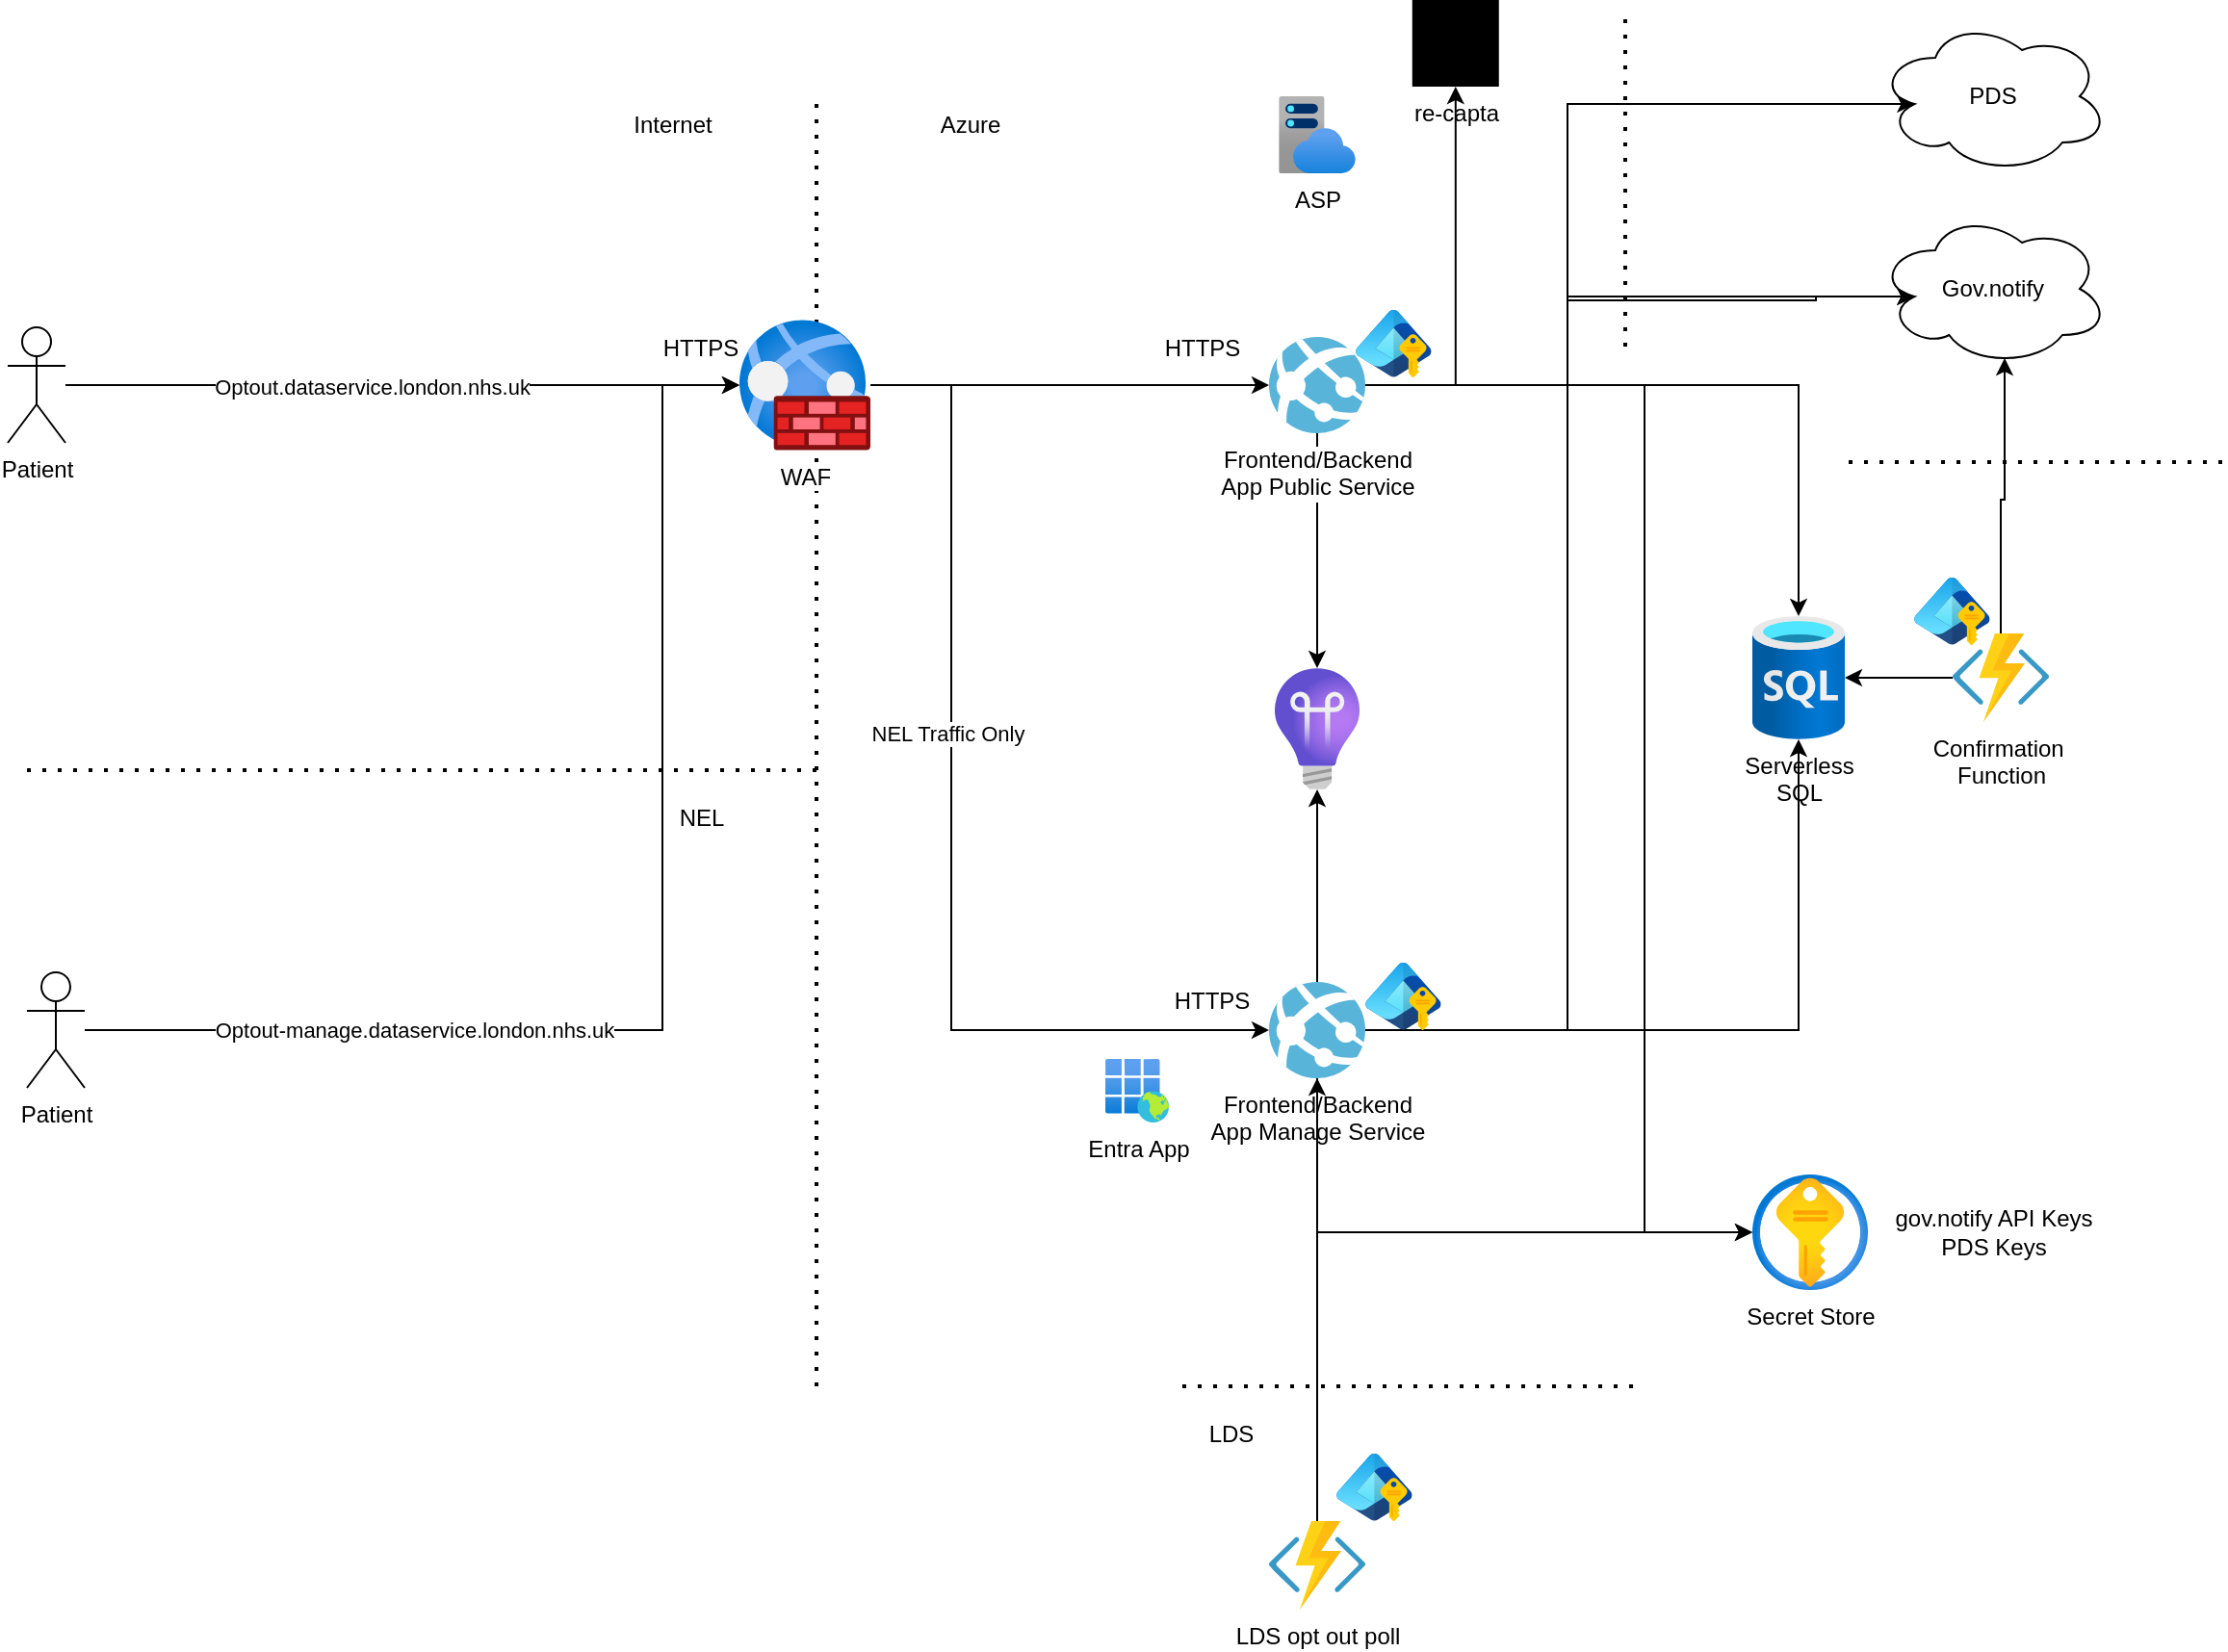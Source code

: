 <mxfile version="27.2.0">
  <diagram name="Page-1" id="cQh8XC-8AN_hPtIEwjMb">
    <mxGraphModel dx="1264" dy="1367" grid="1" gridSize="10" guides="1" tooltips="1" connect="1" arrows="1" fold="1" page="1" pageScale="1" pageWidth="850" pageHeight="1100" math="0" shadow="0">
      <root>
        <mxCell id="0" />
        <mxCell id="1" parent="0" />
        <mxCell id="kHEFJbHKmHTi1QgoeD7e-12" value="" style="endArrow=none;dashed=1;html=1;dashPattern=1 3;strokeWidth=2;rounded=0;" edge="1" parent="1">
          <mxGeometry width="50" height="50" relative="1" as="geometry">
            <mxPoint x="450" y="750" as="sourcePoint" />
            <mxPoint x="450" y="80" as="targetPoint" />
          </mxGeometry>
        </mxCell>
        <mxCell id="kHEFJbHKmHTi1QgoeD7e-44" style="edgeStyle=orthogonalEdgeStyle;rounded=0;orthogonalLoop=1;jettySize=auto;html=1;" edge="1" parent="1" source="kHEFJbHKmHTi1QgoeD7e-2" target="kHEFJbHKmHTi1QgoeD7e-15">
          <mxGeometry relative="1" as="geometry" />
        </mxCell>
        <mxCell id="kHEFJbHKmHTi1QgoeD7e-2" value="Confirmation&amp;nbsp;&lt;div&gt;Function&lt;/div&gt;" style="image;sketch=0;aspect=fixed;html=1;points=[];align=center;fontSize=12;image=img/lib/mscae/Functions.svg;" vertex="1" parent="1">
          <mxGeometry x="1040" y="359" width="50" height="46" as="geometry" />
        </mxCell>
        <mxCell id="kHEFJbHKmHTi1QgoeD7e-16" style="edgeStyle=orthogonalEdgeStyle;rounded=0;orthogonalLoop=1;jettySize=auto;html=1;" edge="1" parent="1" source="kHEFJbHKmHTi1QgoeD7e-3" target="kHEFJbHKmHTi1QgoeD7e-15">
          <mxGeometry relative="1" as="geometry" />
        </mxCell>
        <mxCell id="kHEFJbHKmHTi1QgoeD7e-35" style="edgeStyle=orthogonalEdgeStyle;rounded=0;orthogonalLoop=1;jettySize=auto;html=1;entryX=0.16;entryY=0.55;entryDx=0;entryDy=0;entryPerimeter=0;" edge="1" parent="1" source="kHEFJbHKmHTi1QgoeD7e-3" target="kHEFJbHKmHTi1QgoeD7e-32">
          <mxGeometry relative="1" as="geometry">
            <Array as="points">
              <mxPoint x="840" y="230" />
              <mxPoint x="840" y="186" />
              <mxPoint x="969" y="186" />
            </Array>
          </mxGeometry>
        </mxCell>
        <mxCell id="kHEFJbHKmHTi1QgoeD7e-43" style="edgeStyle=orthogonalEdgeStyle;rounded=0;orthogonalLoop=1;jettySize=auto;html=1;" edge="1" parent="1" source="kHEFJbHKmHTi1QgoeD7e-3" target="kHEFJbHKmHTi1QgoeD7e-41">
          <mxGeometry relative="1" as="geometry" />
        </mxCell>
        <mxCell id="kHEFJbHKmHTi1QgoeD7e-56" style="edgeStyle=orthogonalEdgeStyle;rounded=0;orthogonalLoop=1;jettySize=auto;html=1;" edge="1" parent="1" source="kHEFJbHKmHTi1QgoeD7e-3" target="kHEFJbHKmHTi1QgoeD7e-55">
          <mxGeometry relative="1" as="geometry" />
        </mxCell>
        <mxCell id="kHEFJbHKmHTi1QgoeD7e-57" style="edgeStyle=orthogonalEdgeStyle;rounded=0;orthogonalLoop=1;jettySize=auto;html=1;" edge="1" parent="1" source="kHEFJbHKmHTi1QgoeD7e-3" target="kHEFJbHKmHTi1QgoeD7e-29">
          <mxGeometry relative="1" as="geometry">
            <Array as="points">
              <mxPoint x="880" y="230" />
              <mxPoint x="880" y="670" />
            </Array>
          </mxGeometry>
        </mxCell>
        <mxCell id="kHEFJbHKmHTi1QgoeD7e-3" value="Frontend/Backend&lt;div&gt;App Public Service&lt;/div&gt;" style="image;sketch=0;aspect=fixed;html=1;points=[];align=center;fontSize=12;image=img/lib/mscae/App_Services.svg;" vertex="1" parent="1">
          <mxGeometry x="685" y="205" width="50" height="50" as="geometry" />
        </mxCell>
        <mxCell id="kHEFJbHKmHTi1QgoeD7e-4" value="ASP" style="image;aspect=fixed;html=1;points=[];align=center;fontSize=12;image=img/lib/azure2/app_services/App_Service_Plans.svg;" vertex="1" parent="1">
          <mxGeometry x="690" y="80" width="40" height="40" as="geometry" />
        </mxCell>
        <mxCell id="kHEFJbHKmHTi1QgoeD7e-10" style="edgeStyle=orthogonalEdgeStyle;rounded=0;orthogonalLoop=1;jettySize=auto;html=1;" edge="1" parent="1" source="kHEFJbHKmHTi1QgoeD7e-5" target="kHEFJbHKmHTi1QgoeD7e-3">
          <mxGeometry relative="1" as="geometry" />
        </mxCell>
        <mxCell id="kHEFJbHKmHTi1QgoeD7e-25" style="edgeStyle=orthogonalEdgeStyle;rounded=0;orthogonalLoop=1;jettySize=auto;html=1;" edge="1" parent="1" source="kHEFJbHKmHTi1QgoeD7e-5" target="kHEFJbHKmHTi1QgoeD7e-17">
          <mxGeometry relative="1" as="geometry">
            <Array as="points">
              <mxPoint x="520" y="230" />
              <mxPoint x="520" y="565" />
            </Array>
          </mxGeometry>
        </mxCell>
        <mxCell id="kHEFJbHKmHTi1QgoeD7e-27" value="NEL Traffic Only" style="edgeLabel;html=1;align=center;verticalAlign=middle;resizable=0;points=[];" vertex="1" connectable="0" parent="kHEFJbHKmHTi1QgoeD7e-25">
          <mxGeometry x="-0.179" y="-2" relative="1" as="geometry">
            <mxPoint as="offset" />
          </mxGeometry>
        </mxCell>
        <mxCell id="kHEFJbHKmHTi1QgoeD7e-5" value="WAF" style="image;aspect=fixed;html=1;points=[];align=center;fontSize=12;image=img/lib/azure2/networking/Web_Application_Firewall_Policies_WAF.svg;" vertex="1" parent="1">
          <mxGeometry x="410" y="196" width="68" height="68" as="geometry" />
        </mxCell>
        <mxCell id="kHEFJbHKmHTi1QgoeD7e-7" style="edgeStyle=orthogonalEdgeStyle;rounded=0;orthogonalLoop=1;jettySize=auto;html=1;" edge="1" parent="1" source="kHEFJbHKmHTi1QgoeD7e-6" target="kHEFJbHKmHTi1QgoeD7e-5">
          <mxGeometry relative="1" as="geometry" />
        </mxCell>
        <mxCell id="kHEFJbHKmHTi1QgoeD7e-8" value="Optout.dataservice.london.nhs.uk" style="edgeLabel;html=1;align=center;verticalAlign=middle;resizable=0;points=[];" vertex="1" connectable="0" parent="kHEFJbHKmHTi1QgoeD7e-7">
          <mxGeometry x="-0.095" y="-1" relative="1" as="geometry">
            <mxPoint as="offset" />
          </mxGeometry>
        </mxCell>
        <mxCell id="kHEFJbHKmHTi1QgoeD7e-6" value="Patient" style="shape=umlActor;verticalLabelPosition=bottom;verticalAlign=top;html=1;outlineConnect=0;" vertex="1" parent="1">
          <mxGeometry x="30" y="200" width="30" height="60" as="geometry" />
        </mxCell>
        <mxCell id="kHEFJbHKmHTi1QgoeD7e-9" value="HTTPS" style="text;html=1;align=center;verticalAlign=middle;whiteSpace=wrap;rounded=0;" vertex="1" parent="1">
          <mxGeometry x="360" y="196" width="60" height="30" as="geometry" />
        </mxCell>
        <mxCell id="kHEFJbHKmHTi1QgoeD7e-11" value="Azure" style="text;html=1;align=center;verticalAlign=middle;whiteSpace=wrap;rounded=0;" vertex="1" parent="1">
          <mxGeometry x="500" y="80" width="60" height="30" as="geometry" />
        </mxCell>
        <mxCell id="kHEFJbHKmHTi1QgoeD7e-13" value="Internet" style="text;html=1;align=center;verticalAlign=middle;resizable=0;points=[];autosize=1;strokeColor=none;fillColor=none;" vertex="1" parent="1">
          <mxGeometry x="345" y="80" width="60" height="30" as="geometry" />
        </mxCell>
        <mxCell id="kHEFJbHKmHTi1QgoeD7e-14" value="HTTPS" style="text;html=1;align=center;verticalAlign=middle;resizable=0;points=[];autosize=1;strokeColor=none;fillColor=none;" vertex="1" parent="1">
          <mxGeometry x="620" y="196" width="60" height="30" as="geometry" />
        </mxCell>
        <mxCell id="kHEFJbHKmHTi1QgoeD7e-15" value="Serverless&lt;div&gt;SQL&lt;/div&gt;" style="image;aspect=fixed;html=1;points=[];align=center;fontSize=12;image=img/lib/azure2/databases/SQL_Database.svg;" vertex="1" parent="1">
          <mxGeometry x="936" y="350" width="48" height="64" as="geometry" />
        </mxCell>
        <mxCell id="kHEFJbHKmHTi1QgoeD7e-28" style="edgeStyle=orthogonalEdgeStyle;rounded=0;orthogonalLoop=1;jettySize=auto;html=1;" edge="1" parent="1" source="kHEFJbHKmHTi1QgoeD7e-17" target="kHEFJbHKmHTi1QgoeD7e-15">
          <mxGeometry relative="1" as="geometry">
            <Array as="points">
              <mxPoint x="900" y="565" />
              <mxPoint x="900" y="565" />
            </Array>
          </mxGeometry>
        </mxCell>
        <mxCell id="kHEFJbHKmHTi1QgoeD7e-42" style="edgeStyle=orthogonalEdgeStyle;rounded=0;orthogonalLoop=1;jettySize=auto;html=1;" edge="1" parent="1" source="kHEFJbHKmHTi1QgoeD7e-17" target="kHEFJbHKmHTi1QgoeD7e-41">
          <mxGeometry relative="1" as="geometry" />
        </mxCell>
        <mxCell id="kHEFJbHKmHTi1QgoeD7e-58" style="edgeStyle=orthogonalEdgeStyle;rounded=0;orthogonalLoop=1;jettySize=auto;html=1;" edge="1" parent="1" source="kHEFJbHKmHTi1QgoeD7e-17" target="kHEFJbHKmHTi1QgoeD7e-29">
          <mxGeometry relative="1" as="geometry">
            <Array as="points">
              <mxPoint x="710" y="670" />
            </Array>
          </mxGeometry>
        </mxCell>
        <mxCell id="kHEFJbHKmHTi1QgoeD7e-17" value="Frontend/Backend&lt;div&gt;App Manage Service&lt;/div&gt;" style="image;sketch=0;aspect=fixed;html=1;points=[];align=center;fontSize=12;image=img/lib/mscae/App_Services.svg;" vertex="1" parent="1">
          <mxGeometry x="685" y="540" width="50" height="50" as="geometry" />
        </mxCell>
        <mxCell id="kHEFJbHKmHTi1QgoeD7e-19" value="" style="endArrow=none;dashed=1;html=1;dashPattern=1 3;strokeWidth=2;rounded=0;" edge="1" parent="1">
          <mxGeometry width="50" height="50" relative="1" as="geometry">
            <mxPoint x="40" y="430" as="sourcePoint" />
            <mxPoint x="450" y="430" as="targetPoint" />
          </mxGeometry>
        </mxCell>
        <mxCell id="kHEFJbHKmHTi1QgoeD7e-21" style="edgeStyle=orthogonalEdgeStyle;rounded=0;orthogonalLoop=1;jettySize=auto;html=1;" edge="1" parent="1" source="kHEFJbHKmHTi1QgoeD7e-20" target="kHEFJbHKmHTi1QgoeD7e-5">
          <mxGeometry relative="1" as="geometry">
            <Array as="points">
              <mxPoint x="370" y="565" />
              <mxPoint x="370" y="230" />
            </Array>
          </mxGeometry>
        </mxCell>
        <mxCell id="kHEFJbHKmHTi1QgoeD7e-22" value="Optout-manage.dataservice.london.nhs.uk" style="edgeLabel;html=1;align=center;verticalAlign=middle;resizable=0;points=[];" vertex="1" connectable="0" parent="kHEFJbHKmHTi1QgoeD7e-21">
          <mxGeometry x="-0.172" y="4" relative="1" as="geometry">
            <mxPoint x="-109" y="4" as="offset" />
          </mxGeometry>
        </mxCell>
        <mxCell id="kHEFJbHKmHTi1QgoeD7e-20" value="Patient" style="shape=umlActor;verticalLabelPosition=bottom;verticalAlign=top;html=1;outlineConnect=0;" vertex="1" parent="1">
          <mxGeometry x="40" y="535" width="30" height="60" as="geometry" />
        </mxCell>
        <mxCell id="kHEFJbHKmHTi1QgoeD7e-23" value="NEL" style="text;html=1;align=center;verticalAlign=middle;resizable=0;points=[];autosize=1;strokeColor=none;fillColor=none;" vertex="1" parent="1">
          <mxGeometry x="365" y="440" width="50" height="30" as="geometry" />
        </mxCell>
        <mxCell id="kHEFJbHKmHTi1QgoeD7e-26" value="HTTPS" style="text;html=1;align=center;verticalAlign=middle;resizable=0;points=[];autosize=1;strokeColor=none;fillColor=none;" vertex="1" parent="1">
          <mxGeometry x="625" y="535" width="60" height="30" as="geometry" />
        </mxCell>
        <mxCell id="kHEFJbHKmHTi1QgoeD7e-29" value="Secret Store" style="image;aspect=fixed;html=1;points=[];align=center;fontSize=12;image=img/lib/azure2/security/Key_Vaults.svg;" vertex="1" parent="1">
          <mxGeometry x="936" y="640" width="60" height="60" as="geometry" />
        </mxCell>
        <mxCell id="kHEFJbHKmHTi1QgoeD7e-30" value="" style="endArrow=none;dashed=1;html=1;dashPattern=1 3;strokeWidth=2;rounded=0;" edge="1" parent="1">
          <mxGeometry width="50" height="50" relative="1" as="geometry">
            <mxPoint x="870" y="210" as="sourcePoint" />
            <mxPoint x="870" y="40" as="targetPoint" />
          </mxGeometry>
        </mxCell>
        <mxCell id="kHEFJbHKmHTi1QgoeD7e-31" value="PDS" style="ellipse;shape=cloud;whiteSpace=wrap;html=1;" vertex="1" parent="1">
          <mxGeometry x="1001" y="40" width="120" height="80" as="geometry" />
        </mxCell>
        <mxCell id="kHEFJbHKmHTi1QgoeD7e-32" value="Gov.notify" style="ellipse;shape=cloud;whiteSpace=wrap;html=1;" vertex="1" parent="1">
          <mxGeometry x="1001" y="140" width="120" height="80" as="geometry" />
        </mxCell>
        <mxCell id="kHEFJbHKmHTi1QgoeD7e-34" style="edgeStyle=orthogonalEdgeStyle;rounded=0;orthogonalLoop=1;jettySize=auto;html=1;entryX=0.16;entryY=0.55;entryDx=0;entryDy=0;entryPerimeter=0;" edge="1" parent="1" source="kHEFJbHKmHTi1QgoeD7e-3" target="kHEFJbHKmHTi1QgoeD7e-31">
          <mxGeometry relative="1" as="geometry">
            <Array as="points">
              <mxPoint x="840" y="230" />
              <mxPoint x="840" y="84" />
            </Array>
          </mxGeometry>
        </mxCell>
        <mxCell id="kHEFJbHKmHTi1QgoeD7e-37" style="edgeStyle=orthogonalEdgeStyle;rounded=0;orthogonalLoop=1;jettySize=auto;html=1;entryX=0.16;entryY=0.55;entryDx=0;entryDy=0;entryPerimeter=0;" edge="1" parent="1" source="kHEFJbHKmHTi1QgoeD7e-17" target="kHEFJbHKmHTi1QgoeD7e-32">
          <mxGeometry relative="1" as="geometry">
            <Array as="points">
              <mxPoint x="840" y="565" />
              <mxPoint x="840" y="184" />
            </Array>
          </mxGeometry>
        </mxCell>
        <mxCell id="kHEFJbHKmHTi1QgoeD7e-38" value="gov.notify API Keys&lt;div&gt;PDS Keys&lt;/div&gt;" style="text;html=1;align=center;verticalAlign=middle;resizable=0;points=[];autosize=1;strokeColor=none;fillColor=none;" vertex="1" parent="1">
          <mxGeometry x="996" y="650" width="130" height="40" as="geometry" />
        </mxCell>
        <mxCell id="kHEFJbHKmHTi1QgoeD7e-39" value="" style="image;aspect=fixed;html=1;points=[];align=center;fontSize=12;image=img/lib/azure2/identity/Entra_Managed_Identities.svg;" vertex="1" parent="1">
          <mxGeometry x="735" y="530" width="39.38" height="35" as="geometry" />
        </mxCell>
        <mxCell id="kHEFJbHKmHTi1QgoeD7e-40" value="" style="image;aspect=fixed;html=1;points=[];align=center;fontSize=12;image=img/lib/azure2/identity/Entra_Managed_Identities.svg;" vertex="1" parent="1">
          <mxGeometry x="730" y="191" width="39.38" height="35" as="geometry" />
        </mxCell>
        <mxCell id="kHEFJbHKmHTi1QgoeD7e-41" value="" style="image;aspect=fixed;html=1;points=[];align=center;fontSize=12;image=img/lib/azure2/management_governance/Application_Insights.svg;" vertex="1" parent="1">
          <mxGeometry x="688" y="377" width="44" height="63" as="geometry" />
        </mxCell>
        <mxCell id="kHEFJbHKmHTi1QgoeD7e-45" value="" style="image;aspect=fixed;html=1;points=[];align=center;fontSize=12;image=img/lib/azure2/identity/Entra_Managed_Identities.svg;" vertex="1" parent="1">
          <mxGeometry x="1020" y="330" width="39.38" height="35" as="geometry" />
        </mxCell>
        <mxCell id="kHEFJbHKmHTi1QgoeD7e-46" style="edgeStyle=orthogonalEdgeStyle;rounded=0;orthogonalLoop=1;jettySize=auto;html=1;entryX=0.55;entryY=0.95;entryDx=0;entryDy=0;entryPerimeter=0;" edge="1" parent="1" source="kHEFJbHKmHTi1QgoeD7e-2" target="kHEFJbHKmHTi1QgoeD7e-32">
          <mxGeometry relative="1" as="geometry" />
        </mxCell>
        <mxCell id="kHEFJbHKmHTi1QgoeD7e-47" value="" style="endArrow=none;dashed=1;html=1;dashPattern=1 3;strokeWidth=2;rounded=0;" edge="1" parent="1">
          <mxGeometry width="50" height="50" relative="1" as="geometry">
            <mxPoint x="640" y="750" as="sourcePoint" />
            <mxPoint x="880" y="750" as="targetPoint" />
          </mxGeometry>
        </mxCell>
        <mxCell id="kHEFJbHKmHTi1QgoeD7e-50" style="edgeStyle=orthogonalEdgeStyle;rounded=0;orthogonalLoop=1;jettySize=auto;html=1;" edge="1" parent="1" source="kHEFJbHKmHTi1QgoeD7e-48" target="kHEFJbHKmHTi1QgoeD7e-17">
          <mxGeometry relative="1" as="geometry" />
        </mxCell>
        <mxCell id="kHEFJbHKmHTi1QgoeD7e-48" value="LDS opt out poll" style="image;sketch=0;aspect=fixed;html=1;points=[];align=center;fontSize=12;image=img/lib/mscae/Functions.svg;" vertex="1" parent="1">
          <mxGeometry x="685" y="820" width="50" height="46" as="geometry" />
        </mxCell>
        <mxCell id="kHEFJbHKmHTi1QgoeD7e-51" value="LDS" style="text;html=1;align=center;verticalAlign=middle;resizable=0;points=[];autosize=1;strokeColor=none;fillColor=none;" vertex="1" parent="1">
          <mxGeometry x="640" y="760" width="50" height="30" as="geometry" />
        </mxCell>
        <mxCell id="kHEFJbHKmHTi1QgoeD7e-52" value="Entra App" style="image;aspect=fixed;html=1;points=[];align=center;fontSize=12;image=img/lib/azure2/identity/Enterprise_Applications.svg;" vertex="1" parent="1">
          <mxGeometry x="600" y="580" width="33" height="33" as="geometry" />
        </mxCell>
        <mxCell id="kHEFJbHKmHTi1QgoeD7e-53" value="" style="image;aspect=fixed;html=1;points=[];align=center;fontSize=12;image=img/lib/azure2/identity/Entra_Managed_Identities.svg;" vertex="1" parent="1">
          <mxGeometry x="720" y="785" width="39.38" height="35" as="geometry" />
        </mxCell>
        <mxCell id="kHEFJbHKmHTi1QgoeD7e-54" value="" style="endArrow=none;dashed=1;html=1;dashPattern=1 3;strokeWidth=2;rounded=0;" edge="1" parent="1">
          <mxGeometry width="50" height="50" relative="1" as="geometry">
            <mxPoint x="1180" y="270" as="sourcePoint" />
            <mxPoint x="980" y="270" as="targetPoint" />
          </mxGeometry>
        </mxCell>
        <mxCell id="kHEFJbHKmHTi1QgoeD7e-55" value="re-capta" style="sketch=0;verticalLabelPosition=bottom;sketch=0;aspect=fixed;html=1;verticalAlign=top;strokeColor=none;fillColor=#000000;align=center;outlineConnect=0;pointerEvents=1;shape=mxgraph.citrix2.authentication_google;" vertex="1" parent="1">
          <mxGeometry x="759.38" y="30" width="45" height="45" as="geometry" />
        </mxCell>
      </root>
    </mxGraphModel>
  </diagram>
</mxfile>
